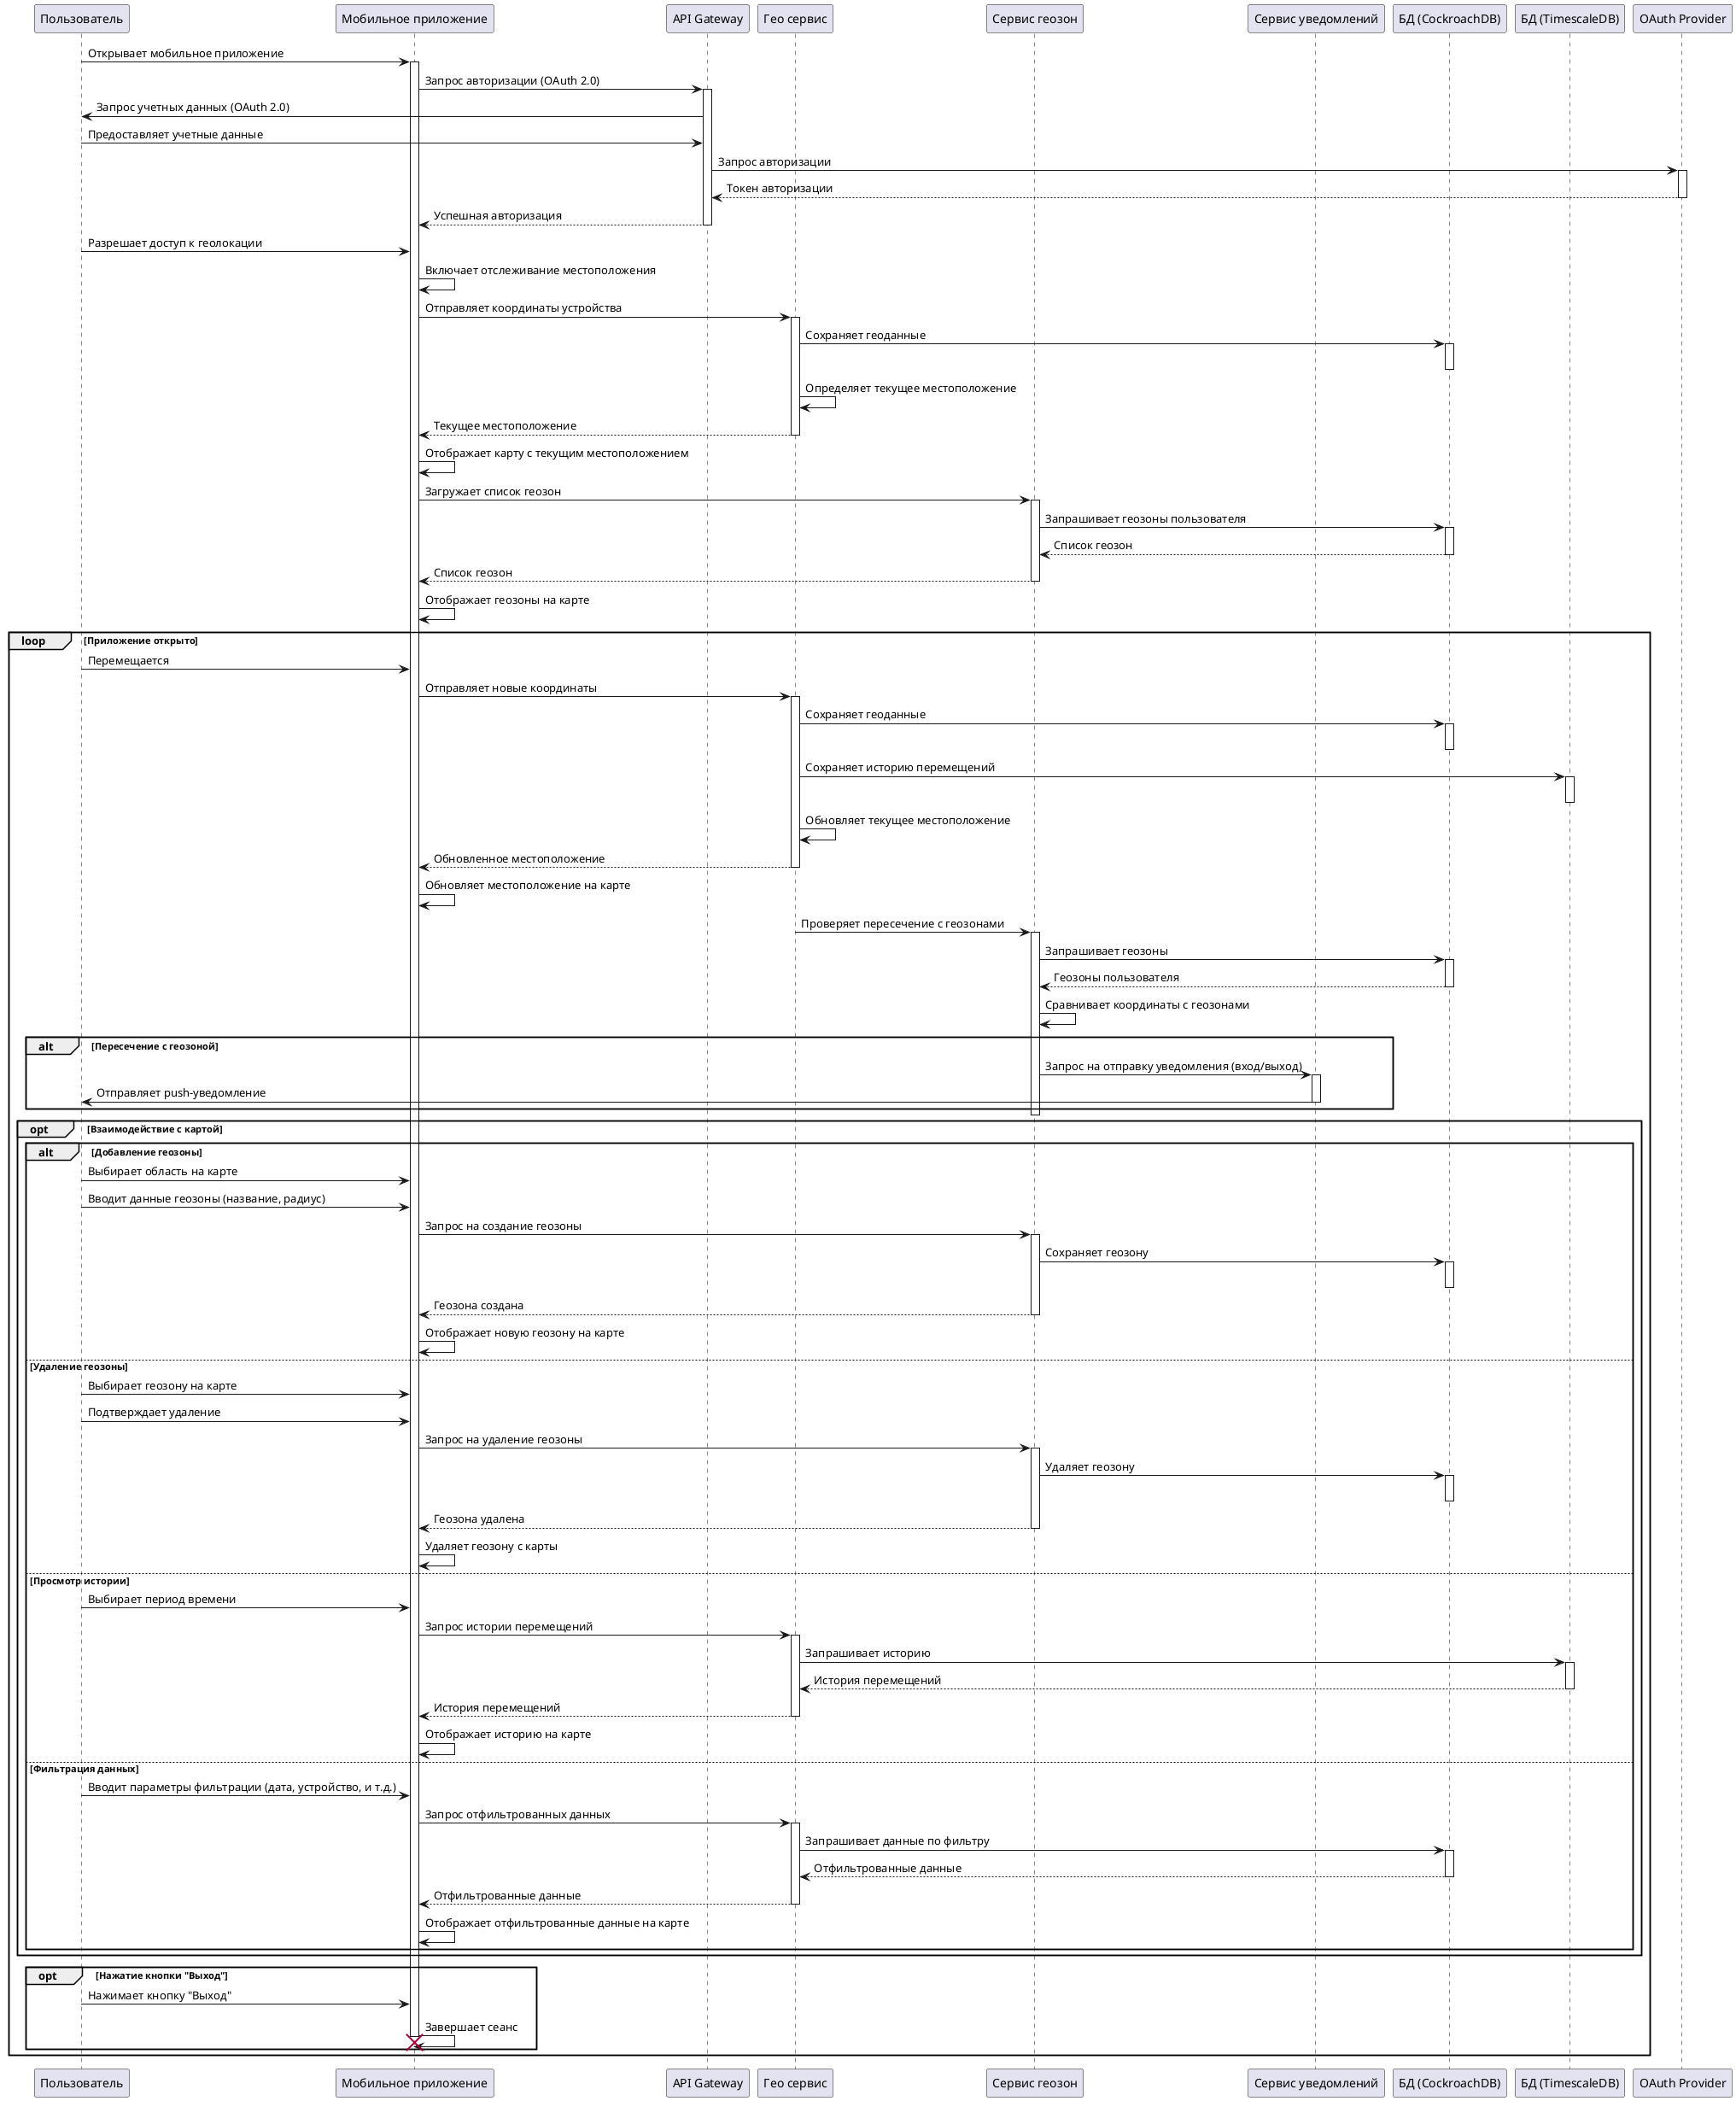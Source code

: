 @startuml
participant "Пользователь" as user
participant "Мобильное приложение" as app
participant "API Gateway" as gateway
participant "Гео сервис" as geo_service
participant "Сервис геозон" as geofence_service
participant "Сервис уведомлений" as notification_service
participant "БД (CockroachDB)" as geodb
participant "БД (TimescaleDB)" as historydb

user -> app: Открывает мобильное приложение
activate app

app -> gateway: Запрос авторизации (OAuth 2.0)
activate gateway

gateway -> user: Запрос учетных данных (OAuth 2.0)
user -> gateway: Предоставляет учетные данные

gateway -> "OAuth Provider" as oauth: Запрос авторизации
activate oauth
oauth --> gateway: Токен авторизации
deactivate oauth

gateway --> app: Успешная авторизация
deactivate gateway

user -> app: Разрешает доступ к геолокации
app -> app: Включает отслеживание местоположения
app -> geo_service: Отправляет координаты устройства
activate geo_service

geo_service -> geodb: Сохраняет геоданные
activate geodb
deactivate geodb

geo_service -> geo_service: Определяет текущее местоположение
geo_service --> app: Текущее местоположение
deactivate geo_service

app -> app: Отображает карту с текущим местоположением

app -> geofence_service: Загружает список геозон
activate geofence_service
geofence_service -> geodb: Запрашивает геозоны пользователя
activate geodb
geodb --> geofence_service: Список геозон
deactivate geodb
geofence_service --> app: Список геозон
deactivate geofence_service

app -> app: Отображает геозоны на карте

loop Приложение открыто
    user -> app: Перемещается
    app -> geo_service: Отправляет новые координаты
    activate geo_service

    geo_service -> geodb: Сохраняет геоданные
    activate geodb
    deactivate geodb

    geo_service -> historydb: Сохраняет историю перемещений
    activate historydb
    deactivate historydb

    geo_service -> geo_service: Обновляет текущее местоположение
    geo_service --> app: Обновленное местоположение
    deactivate geo_service

    app -> app: Обновляет местоположение на карте

    geo_service -> geofence_service: Проверяет пересечение с геозонами
    activate geofence_service
    geofence_service -> geodb: Запрашивает геозоны
    activate geodb
    geodb --> geofence_service: Геозоны пользователя
    deactivate geodb
    geofence_service -> geofence_service: Сравнивает координаты с геозонами
    alt Пересечение с геозоной
        geofence_service -> notification_service: Запрос на отправку уведомления (вход/выход)
        activate notification_service
        notification_service -> user: Отправляет push-уведомление
        deactivate notification_service
    end
    deactivate geofence_service
    
    opt Взаимодействие с картой
      alt Добавление геозоны
          user -> app: Выбирает область на карте
          user -> app: Вводит данные геозоны (название, радиус)
          app -> geofence_service: Запрос на создание геозоны
          activate geofence_service
          geofence_service -> geodb: Сохраняет геозону
          activate geodb
          deactivate geodb
          geofence_service --> app: Геозона создана
          deactivate geofence_service
          app -> app: Отображает новую геозону на карте
      else Удаление геозоны
          user -> app: Выбирает геозону на карте
          user -> app: Подтверждает удаление
          app -> geofence_service: Запрос на удаление геозоны
          activate geofence_service
          geofence_service -> geodb: Удаляет геозону
          activate geodb
          deactivate geodb
          geofence_service --> app: Геозона удалена
          deactivate geofence_service
          app -> app: Удаляет геозону с карты
      else Просмотр истории
          user -> app: Выбирает период времени
          app -> geo_service: Запрос истории перемещений
          activate geo_service
          geo_service -> historydb: Запрашивает историю
          activate historydb
          historydb --> geo_service: История перемещений
          deactivate historydb
          geo_service --> app: История перемещений
          deactivate geo_service
          app -> app: Отображает историю на карте
      else Фильтрация данных
          user -> app: Вводит параметры фильтрации (дата, устройство, и т.д.)
          app -> geo_service: Запрос отфильтрованных данных
          activate geo_service
          geo_service -> geodb: Запрашивает данные по фильтру
          activate geodb
          geodb --> geo_service: Отфильтрованные данные
          deactivate geodb
          geo_service --> app: Отфильтрованные данные
          deactivate geo_service
          app -> app: Отображает отфильтрованные данные на карте
      end
    end

    opt Нажатие кнопки "Выход"
        user -> app: Нажимает кнопку "Выход"
        app -> app: Завершает сеанс
        deactivate app
        destroy app
    end
end

@enduml